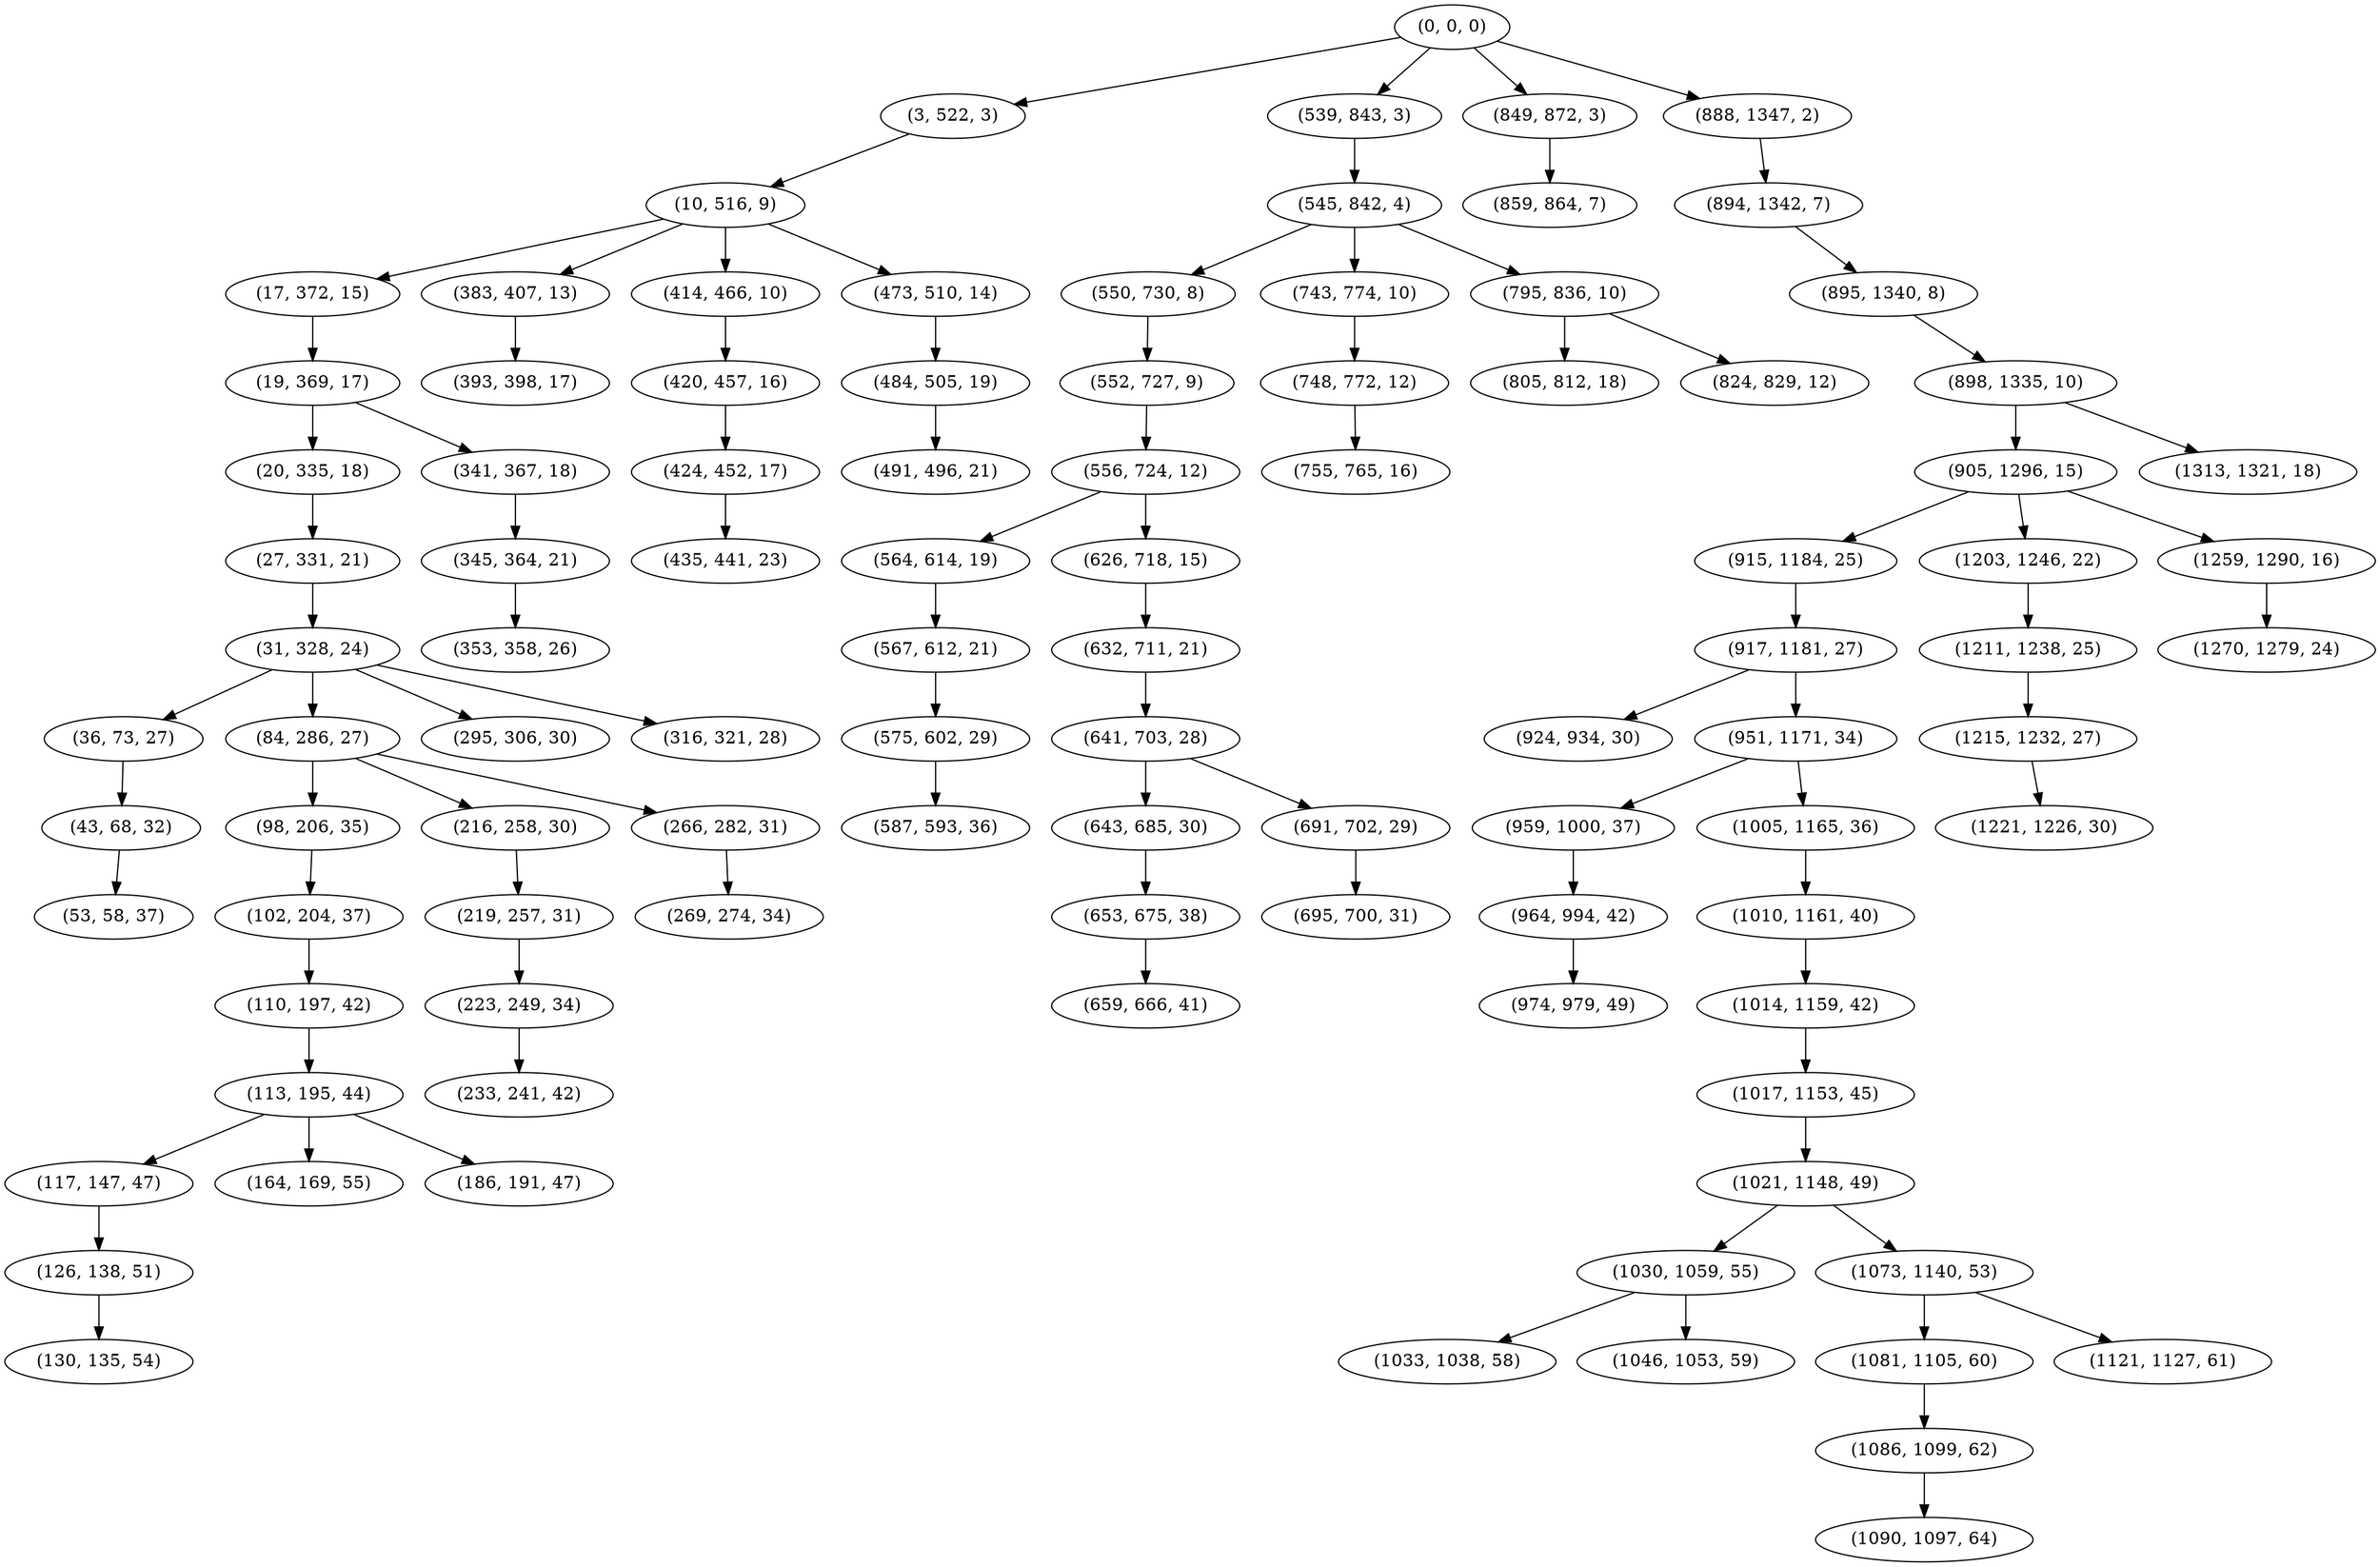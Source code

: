 digraph tree {
    "(0, 0, 0)";
    "(3, 522, 3)";
    "(10, 516, 9)";
    "(17, 372, 15)";
    "(19, 369, 17)";
    "(20, 335, 18)";
    "(27, 331, 21)";
    "(31, 328, 24)";
    "(36, 73, 27)";
    "(43, 68, 32)";
    "(53, 58, 37)";
    "(84, 286, 27)";
    "(98, 206, 35)";
    "(102, 204, 37)";
    "(110, 197, 42)";
    "(113, 195, 44)";
    "(117, 147, 47)";
    "(126, 138, 51)";
    "(130, 135, 54)";
    "(164, 169, 55)";
    "(186, 191, 47)";
    "(216, 258, 30)";
    "(219, 257, 31)";
    "(223, 249, 34)";
    "(233, 241, 42)";
    "(266, 282, 31)";
    "(269, 274, 34)";
    "(295, 306, 30)";
    "(316, 321, 28)";
    "(341, 367, 18)";
    "(345, 364, 21)";
    "(353, 358, 26)";
    "(383, 407, 13)";
    "(393, 398, 17)";
    "(414, 466, 10)";
    "(420, 457, 16)";
    "(424, 452, 17)";
    "(435, 441, 23)";
    "(473, 510, 14)";
    "(484, 505, 19)";
    "(491, 496, 21)";
    "(539, 843, 3)";
    "(545, 842, 4)";
    "(550, 730, 8)";
    "(552, 727, 9)";
    "(556, 724, 12)";
    "(564, 614, 19)";
    "(567, 612, 21)";
    "(575, 602, 29)";
    "(587, 593, 36)";
    "(626, 718, 15)";
    "(632, 711, 21)";
    "(641, 703, 28)";
    "(643, 685, 30)";
    "(653, 675, 38)";
    "(659, 666, 41)";
    "(691, 702, 29)";
    "(695, 700, 31)";
    "(743, 774, 10)";
    "(748, 772, 12)";
    "(755, 765, 16)";
    "(795, 836, 10)";
    "(805, 812, 18)";
    "(824, 829, 12)";
    "(849, 872, 3)";
    "(859, 864, 7)";
    "(888, 1347, 2)";
    "(894, 1342, 7)";
    "(895, 1340, 8)";
    "(898, 1335, 10)";
    "(905, 1296, 15)";
    "(915, 1184, 25)";
    "(917, 1181, 27)";
    "(924, 934, 30)";
    "(951, 1171, 34)";
    "(959, 1000, 37)";
    "(964, 994, 42)";
    "(974, 979, 49)";
    "(1005, 1165, 36)";
    "(1010, 1161, 40)";
    "(1014, 1159, 42)";
    "(1017, 1153, 45)";
    "(1021, 1148, 49)";
    "(1030, 1059, 55)";
    "(1033, 1038, 58)";
    "(1046, 1053, 59)";
    "(1073, 1140, 53)";
    "(1081, 1105, 60)";
    "(1086, 1099, 62)";
    "(1090, 1097, 64)";
    "(1121, 1127, 61)";
    "(1203, 1246, 22)";
    "(1211, 1238, 25)";
    "(1215, 1232, 27)";
    "(1221, 1226, 30)";
    "(1259, 1290, 16)";
    "(1270, 1279, 24)";
    "(1313, 1321, 18)";
    "(0, 0, 0)" -> "(3, 522, 3)";
    "(0, 0, 0)" -> "(539, 843, 3)";
    "(0, 0, 0)" -> "(849, 872, 3)";
    "(0, 0, 0)" -> "(888, 1347, 2)";
    "(3, 522, 3)" -> "(10, 516, 9)";
    "(10, 516, 9)" -> "(17, 372, 15)";
    "(10, 516, 9)" -> "(383, 407, 13)";
    "(10, 516, 9)" -> "(414, 466, 10)";
    "(10, 516, 9)" -> "(473, 510, 14)";
    "(17, 372, 15)" -> "(19, 369, 17)";
    "(19, 369, 17)" -> "(20, 335, 18)";
    "(19, 369, 17)" -> "(341, 367, 18)";
    "(20, 335, 18)" -> "(27, 331, 21)";
    "(27, 331, 21)" -> "(31, 328, 24)";
    "(31, 328, 24)" -> "(36, 73, 27)";
    "(31, 328, 24)" -> "(84, 286, 27)";
    "(31, 328, 24)" -> "(295, 306, 30)";
    "(31, 328, 24)" -> "(316, 321, 28)";
    "(36, 73, 27)" -> "(43, 68, 32)";
    "(43, 68, 32)" -> "(53, 58, 37)";
    "(84, 286, 27)" -> "(98, 206, 35)";
    "(84, 286, 27)" -> "(216, 258, 30)";
    "(84, 286, 27)" -> "(266, 282, 31)";
    "(98, 206, 35)" -> "(102, 204, 37)";
    "(102, 204, 37)" -> "(110, 197, 42)";
    "(110, 197, 42)" -> "(113, 195, 44)";
    "(113, 195, 44)" -> "(117, 147, 47)";
    "(113, 195, 44)" -> "(164, 169, 55)";
    "(113, 195, 44)" -> "(186, 191, 47)";
    "(117, 147, 47)" -> "(126, 138, 51)";
    "(126, 138, 51)" -> "(130, 135, 54)";
    "(216, 258, 30)" -> "(219, 257, 31)";
    "(219, 257, 31)" -> "(223, 249, 34)";
    "(223, 249, 34)" -> "(233, 241, 42)";
    "(266, 282, 31)" -> "(269, 274, 34)";
    "(341, 367, 18)" -> "(345, 364, 21)";
    "(345, 364, 21)" -> "(353, 358, 26)";
    "(383, 407, 13)" -> "(393, 398, 17)";
    "(414, 466, 10)" -> "(420, 457, 16)";
    "(420, 457, 16)" -> "(424, 452, 17)";
    "(424, 452, 17)" -> "(435, 441, 23)";
    "(473, 510, 14)" -> "(484, 505, 19)";
    "(484, 505, 19)" -> "(491, 496, 21)";
    "(539, 843, 3)" -> "(545, 842, 4)";
    "(545, 842, 4)" -> "(550, 730, 8)";
    "(545, 842, 4)" -> "(743, 774, 10)";
    "(545, 842, 4)" -> "(795, 836, 10)";
    "(550, 730, 8)" -> "(552, 727, 9)";
    "(552, 727, 9)" -> "(556, 724, 12)";
    "(556, 724, 12)" -> "(564, 614, 19)";
    "(556, 724, 12)" -> "(626, 718, 15)";
    "(564, 614, 19)" -> "(567, 612, 21)";
    "(567, 612, 21)" -> "(575, 602, 29)";
    "(575, 602, 29)" -> "(587, 593, 36)";
    "(626, 718, 15)" -> "(632, 711, 21)";
    "(632, 711, 21)" -> "(641, 703, 28)";
    "(641, 703, 28)" -> "(643, 685, 30)";
    "(641, 703, 28)" -> "(691, 702, 29)";
    "(643, 685, 30)" -> "(653, 675, 38)";
    "(653, 675, 38)" -> "(659, 666, 41)";
    "(691, 702, 29)" -> "(695, 700, 31)";
    "(743, 774, 10)" -> "(748, 772, 12)";
    "(748, 772, 12)" -> "(755, 765, 16)";
    "(795, 836, 10)" -> "(805, 812, 18)";
    "(795, 836, 10)" -> "(824, 829, 12)";
    "(849, 872, 3)" -> "(859, 864, 7)";
    "(888, 1347, 2)" -> "(894, 1342, 7)";
    "(894, 1342, 7)" -> "(895, 1340, 8)";
    "(895, 1340, 8)" -> "(898, 1335, 10)";
    "(898, 1335, 10)" -> "(905, 1296, 15)";
    "(898, 1335, 10)" -> "(1313, 1321, 18)";
    "(905, 1296, 15)" -> "(915, 1184, 25)";
    "(905, 1296, 15)" -> "(1203, 1246, 22)";
    "(905, 1296, 15)" -> "(1259, 1290, 16)";
    "(915, 1184, 25)" -> "(917, 1181, 27)";
    "(917, 1181, 27)" -> "(924, 934, 30)";
    "(917, 1181, 27)" -> "(951, 1171, 34)";
    "(951, 1171, 34)" -> "(959, 1000, 37)";
    "(951, 1171, 34)" -> "(1005, 1165, 36)";
    "(959, 1000, 37)" -> "(964, 994, 42)";
    "(964, 994, 42)" -> "(974, 979, 49)";
    "(1005, 1165, 36)" -> "(1010, 1161, 40)";
    "(1010, 1161, 40)" -> "(1014, 1159, 42)";
    "(1014, 1159, 42)" -> "(1017, 1153, 45)";
    "(1017, 1153, 45)" -> "(1021, 1148, 49)";
    "(1021, 1148, 49)" -> "(1030, 1059, 55)";
    "(1021, 1148, 49)" -> "(1073, 1140, 53)";
    "(1030, 1059, 55)" -> "(1033, 1038, 58)";
    "(1030, 1059, 55)" -> "(1046, 1053, 59)";
    "(1073, 1140, 53)" -> "(1081, 1105, 60)";
    "(1073, 1140, 53)" -> "(1121, 1127, 61)";
    "(1081, 1105, 60)" -> "(1086, 1099, 62)";
    "(1086, 1099, 62)" -> "(1090, 1097, 64)";
    "(1203, 1246, 22)" -> "(1211, 1238, 25)";
    "(1211, 1238, 25)" -> "(1215, 1232, 27)";
    "(1215, 1232, 27)" -> "(1221, 1226, 30)";
    "(1259, 1290, 16)" -> "(1270, 1279, 24)";
}
